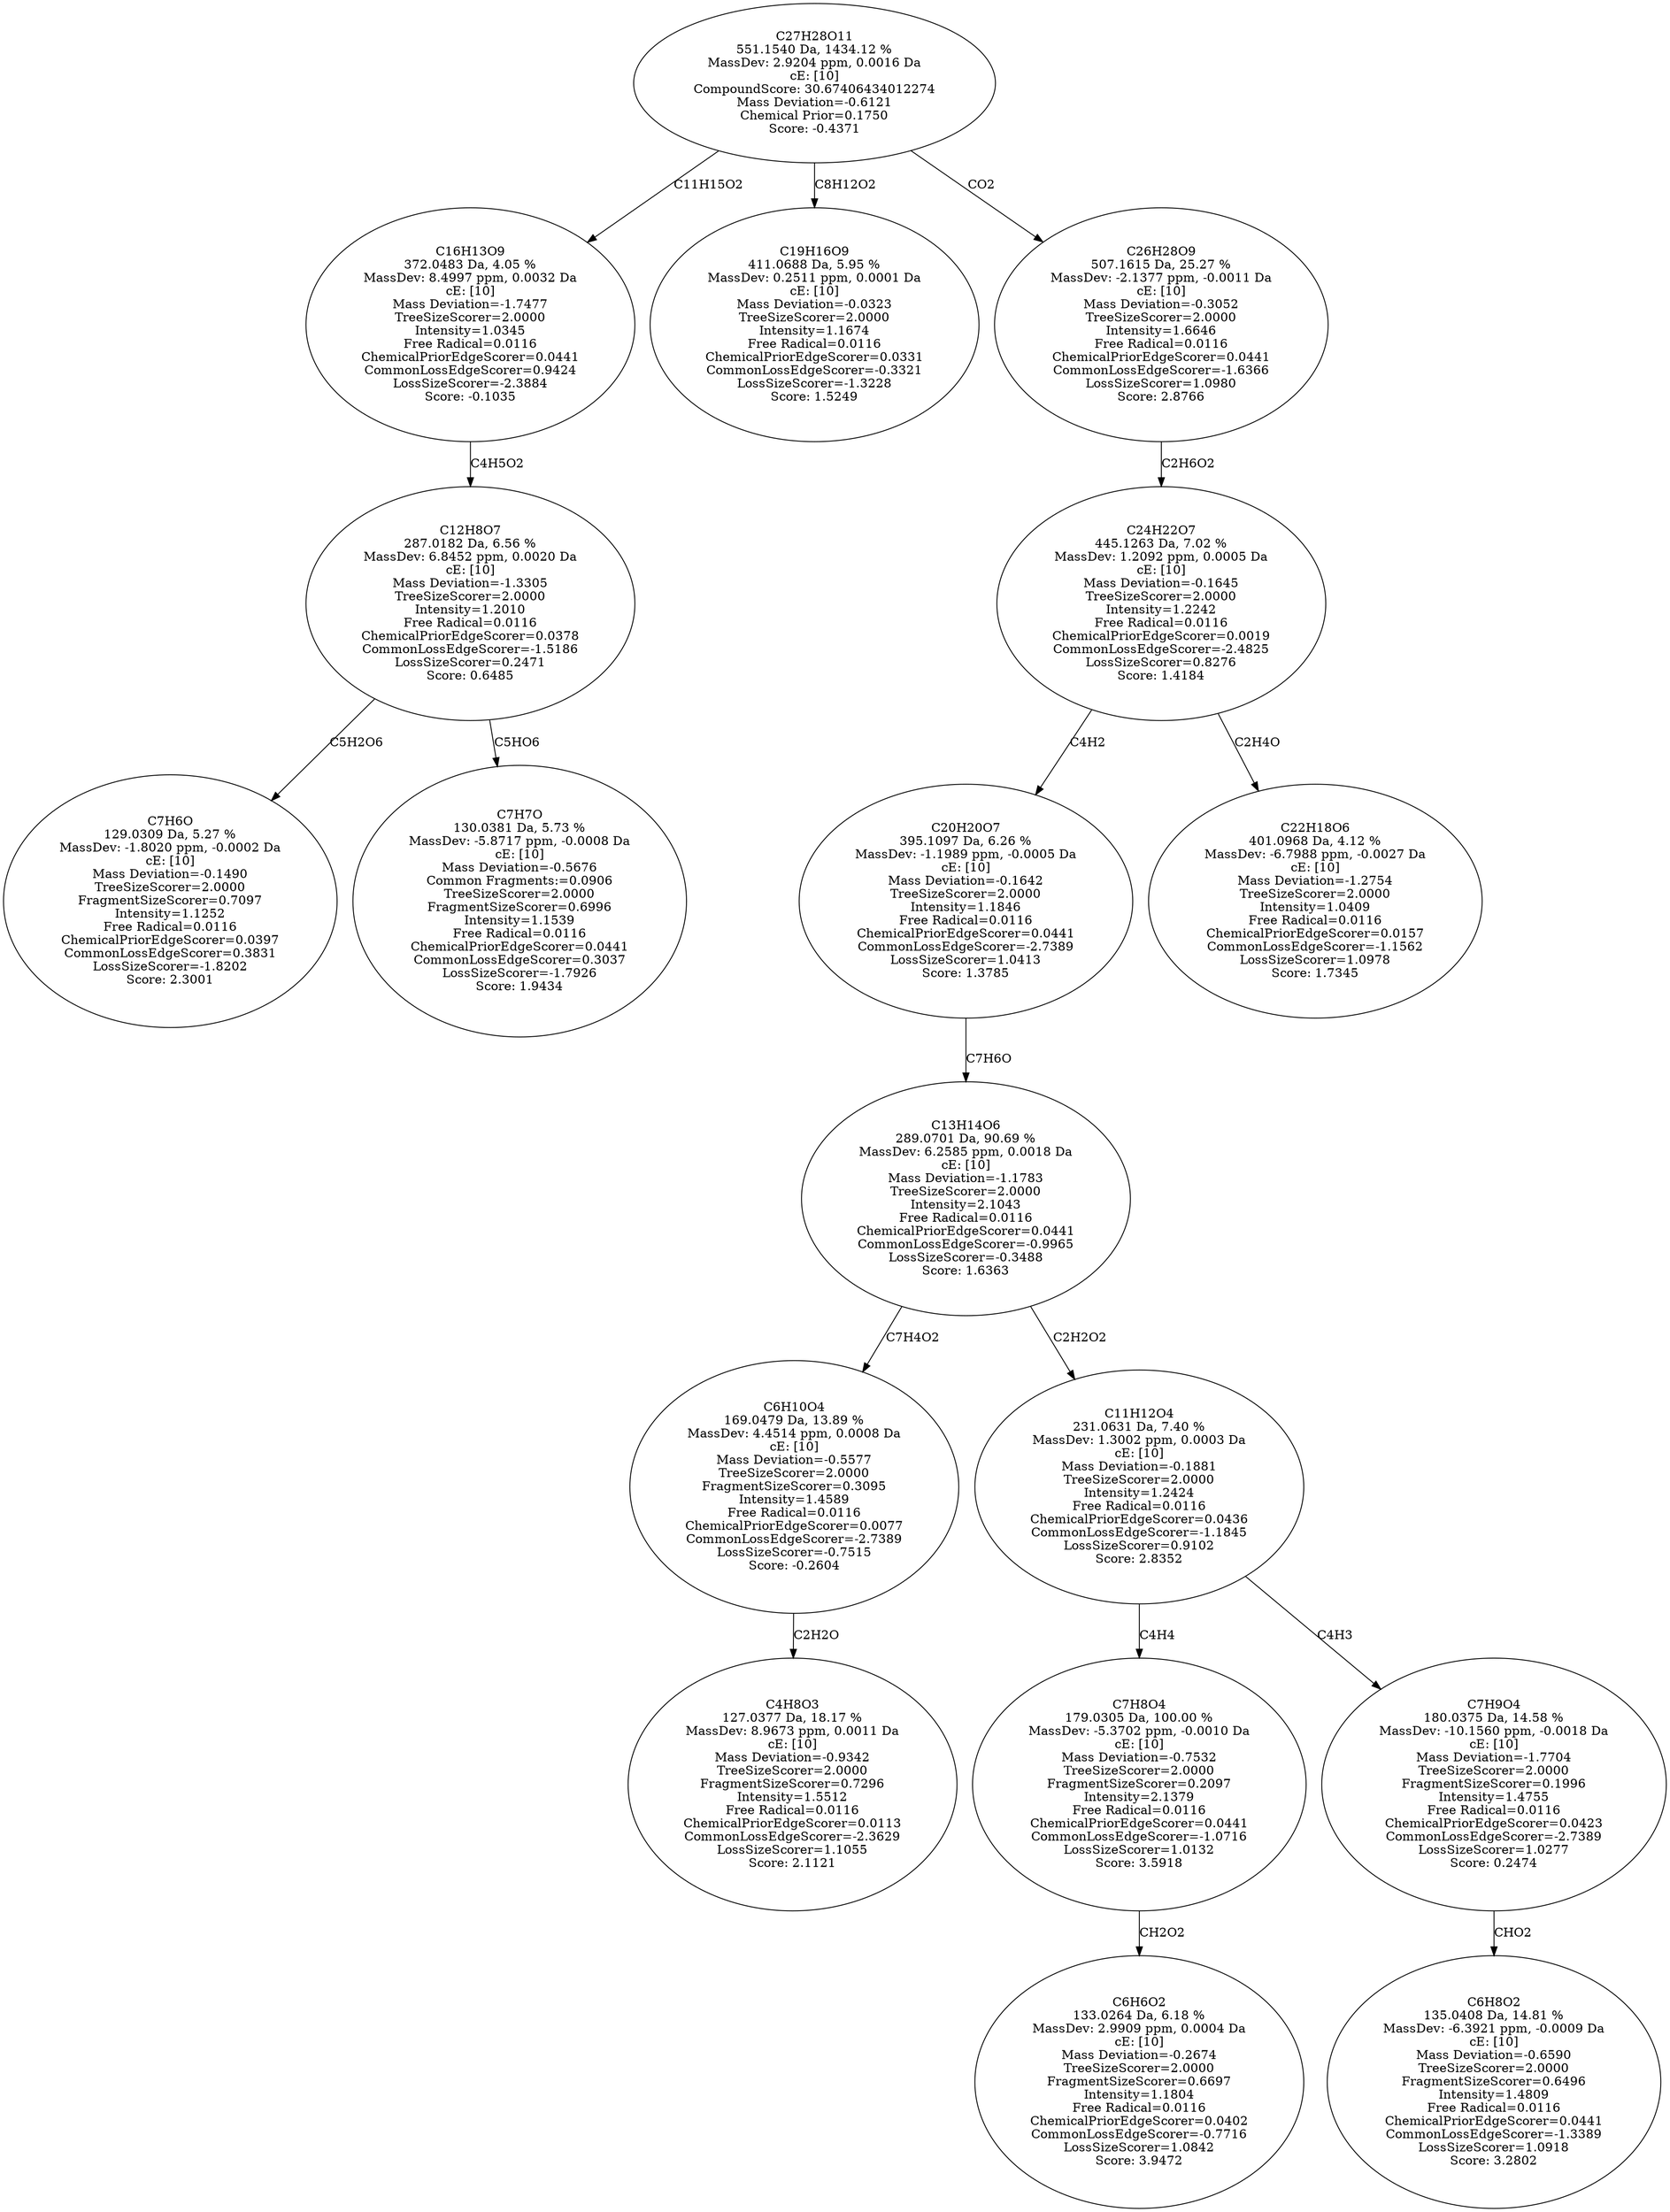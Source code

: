 strict digraph {
v1 [label="C7H6O\n129.0309 Da, 5.27 %\nMassDev: -1.8020 ppm, -0.0002 Da\ncE: [10]\nMass Deviation=-0.1490\nTreeSizeScorer=2.0000\nFragmentSizeScorer=0.7097\nIntensity=1.1252\nFree Radical=0.0116\nChemicalPriorEdgeScorer=0.0397\nCommonLossEdgeScorer=0.3831\nLossSizeScorer=-1.8202\nScore: 2.3001"];
v2 [label="C7H7O\n130.0381 Da, 5.73 %\nMassDev: -5.8717 ppm, -0.0008 Da\ncE: [10]\nMass Deviation=-0.5676\nCommon Fragments:=0.0906\nTreeSizeScorer=2.0000\nFragmentSizeScorer=0.6996\nIntensity=1.1539\nFree Radical=0.0116\nChemicalPriorEdgeScorer=0.0441\nCommonLossEdgeScorer=0.3037\nLossSizeScorer=-1.7926\nScore: 1.9434"];
v3 [label="C12H8O7\n287.0182 Da, 6.56 %\nMassDev: 6.8452 ppm, 0.0020 Da\ncE: [10]\nMass Deviation=-1.3305\nTreeSizeScorer=2.0000\nIntensity=1.2010\nFree Radical=0.0116\nChemicalPriorEdgeScorer=0.0378\nCommonLossEdgeScorer=-1.5186\nLossSizeScorer=0.2471\nScore: 0.6485"];
v4 [label="C16H13O9\n372.0483 Da, 4.05 %\nMassDev: 8.4997 ppm, 0.0032 Da\ncE: [10]\nMass Deviation=-1.7477\nTreeSizeScorer=2.0000\nIntensity=1.0345\nFree Radical=0.0116\nChemicalPriorEdgeScorer=0.0441\nCommonLossEdgeScorer=0.9424\nLossSizeScorer=-2.3884\nScore: -0.1035"];
v5 [label="C19H16O9\n411.0688 Da, 5.95 %\nMassDev: 0.2511 ppm, 0.0001 Da\ncE: [10]\nMass Deviation=-0.0323\nTreeSizeScorer=2.0000\nIntensity=1.1674\nFree Radical=0.0116\nChemicalPriorEdgeScorer=0.0331\nCommonLossEdgeScorer=-0.3321\nLossSizeScorer=-1.3228\nScore: 1.5249"];
v6 [label="C4H8O3\n127.0377 Da, 18.17 %\nMassDev: 8.9673 ppm, 0.0011 Da\ncE: [10]\nMass Deviation=-0.9342\nTreeSizeScorer=2.0000\nFragmentSizeScorer=0.7296\nIntensity=1.5512\nFree Radical=0.0116\nChemicalPriorEdgeScorer=0.0113\nCommonLossEdgeScorer=-2.3629\nLossSizeScorer=1.1055\nScore: 2.1121"];
v7 [label="C6H10O4\n169.0479 Da, 13.89 %\nMassDev: 4.4514 ppm, 0.0008 Da\ncE: [10]\nMass Deviation=-0.5577\nTreeSizeScorer=2.0000\nFragmentSizeScorer=0.3095\nIntensity=1.4589\nFree Radical=0.0116\nChemicalPriorEdgeScorer=0.0077\nCommonLossEdgeScorer=-2.7389\nLossSizeScorer=-0.7515\nScore: -0.2604"];
v8 [label="C6H6O2\n133.0264 Da, 6.18 %\nMassDev: 2.9909 ppm, 0.0004 Da\ncE: [10]\nMass Deviation=-0.2674\nTreeSizeScorer=2.0000\nFragmentSizeScorer=0.6697\nIntensity=1.1804\nFree Radical=0.0116\nChemicalPriorEdgeScorer=0.0402\nCommonLossEdgeScorer=-0.7716\nLossSizeScorer=1.0842\nScore: 3.9472"];
v9 [label="C7H8O4\n179.0305 Da, 100.00 %\nMassDev: -5.3702 ppm, -0.0010 Da\ncE: [10]\nMass Deviation=-0.7532\nTreeSizeScorer=2.0000\nFragmentSizeScorer=0.2097\nIntensity=2.1379\nFree Radical=0.0116\nChemicalPriorEdgeScorer=0.0441\nCommonLossEdgeScorer=-1.0716\nLossSizeScorer=1.0132\nScore: 3.5918"];
v10 [label="C6H8O2\n135.0408 Da, 14.81 %\nMassDev: -6.3921 ppm, -0.0009 Da\ncE: [10]\nMass Deviation=-0.6590\nTreeSizeScorer=2.0000\nFragmentSizeScorer=0.6496\nIntensity=1.4809\nFree Radical=0.0116\nChemicalPriorEdgeScorer=0.0441\nCommonLossEdgeScorer=-1.3389\nLossSizeScorer=1.0918\nScore: 3.2802"];
v11 [label="C7H9O4\n180.0375 Da, 14.58 %\nMassDev: -10.1560 ppm, -0.0018 Da\ncE: [10]\nMass Deviation=-1.7704\nTreeSizeScorer=2.0000\nFragmentSizeScorer=0.1996\nIntensity=1.4755\nFree Radical=0.0116\nChemicalPriorEdgeScorer=0.0423\nCommonLossEdgeScorer=-2.7389\nLossSizeScorer=1.0277\nScore: 0.2474"];
v12 [label="C11H12O4\n231.0631 Da, 7.40 %\nMassDev: 1.3002 ppm, 0.0003 Da\ncE: [10]\nMass Deviation=-0.1881\nTreeSizeScorer=2.0000\nIntensity=1.2424\nFree Radical=0.0116\nChemicalPriorEdgeScorer=0.0436\nCommonLossEdgeScorer=-1.1845\nLossSizeScorer=0.9102\nScore: 2.8352"];
v13 [label="C13H14O6\n289.0701 Da, 90.69 %\nMassDev: 6.2585 ppm, 0.0018 Da\ncE: [10]\nMass Deviation=-1.1783\nTreeSizeScorer=2.0000\nIntensity=2.1043\nFree Radical=0.0116\nChemicalPriorEdgeScorer=0.0441\nCommonLossEdgeScorer=-0.9965\nLossSizeScorer=-0.3488\nScore: 1.6363"];
v14 [label="C20H20O7\n395.1097 Da, 6.26 %\nMassDev: -1.1989 ppm, -0.0005 Da\ncE: [10]\nMass Deviation=-0.1642\nTreeSizeScorer=2.0000\nIntensity=1.1846\nFree Radical=0.0116\nChemicalPriorEdgeScorer=0.0441\nCommonLossEdgeScorer=-2.7389\nLossSizeScorer=1.0413\nScore: 1.3785"];
v15 [label="C22H18O6\n401.0968 Da, 4.12 %\nMassDev: -6.7988 ppm, -0.0027 Da\ncE: [10]\nMass Deviation=-1.2754\nTreeSizeScorer=2.0000\nIntensity=1.0409\nFree Radical=0.0116\nChemicalPriorEdgeScorer=0.0157\nCommonLossEdgeScorer=-1.1562\nLossSizeScorer=1.0978\nScore: 1.7345"];
v16 [label="C24H22O7\n445.1263 Da, 7.02 %\nMassDev: 1.2092 ppm, 0.0005 Da\ncE: [10]\nMass Deviation=-0.1645\nTreeSizeScorer=2.0000\nIntensity=1.2242\nFree Radical=0.0116\nChemicalPriorEdgeScorer=0.0019\nCommonLossEdgeScorer=-2.4825\nLossSizeScorer=0.8276\nScore: 1.4184"];
v17 [label="C26H28O9\n507.1615 Da, 25.27 %\nMassDev: -2.1377 ppm, -0.0011 Da\ncE: [10]\nMass Deviation=-0.3052\nTreeSizeScorer=2.0000\nIntensity=1.6646\nFree Radical=0.0116\nChemicalPriorEdgeScorer=0.0441\nCommonLossEdgeScorer=-1.6366\nLossSizeScorer=1.0980\nScore: 2.8766"];
v18 [label="C27H28O11\n551.1540 Da, 1434.12 %\nMassDev: 2.9204 ppm, 0.0016 Da\ncE: [10]\nCompoundScore: 30.67406434012274\nMass Deviation=-0.6121\nChemical Prior=0.1750\nScore: -0.4371"];
v3 -> v1 [label="C5H2O6"];
v3 -> v2 [label="C5HO6"];
v4 -> v3 [label="C4H5O2"];
v18 -> v4 [label="C11H15O2"];
v18 -> v5 [label="C8H12O2"];
v7 -> v6 [label="C2H2O"];
v13 -> v7 [label="C7H4O2"];
v9 -> v8 [label="CH2O2"];
v12 -> v9 [label="C4H4"];
v11 -> v10 [label="CHO2"];
v12 -> v11 [label="C4H3"];
v13 -> v12 [label="C2H2O2"];
v14 -> v13 [label="C7H6O"];
v16 -> v14 [label="C4H2"];
v16 -> v15 [label="C2H4O"];
v17 -> v16 [label="C2H6O2"];
v18 -> v17 [label="CO2"];
}